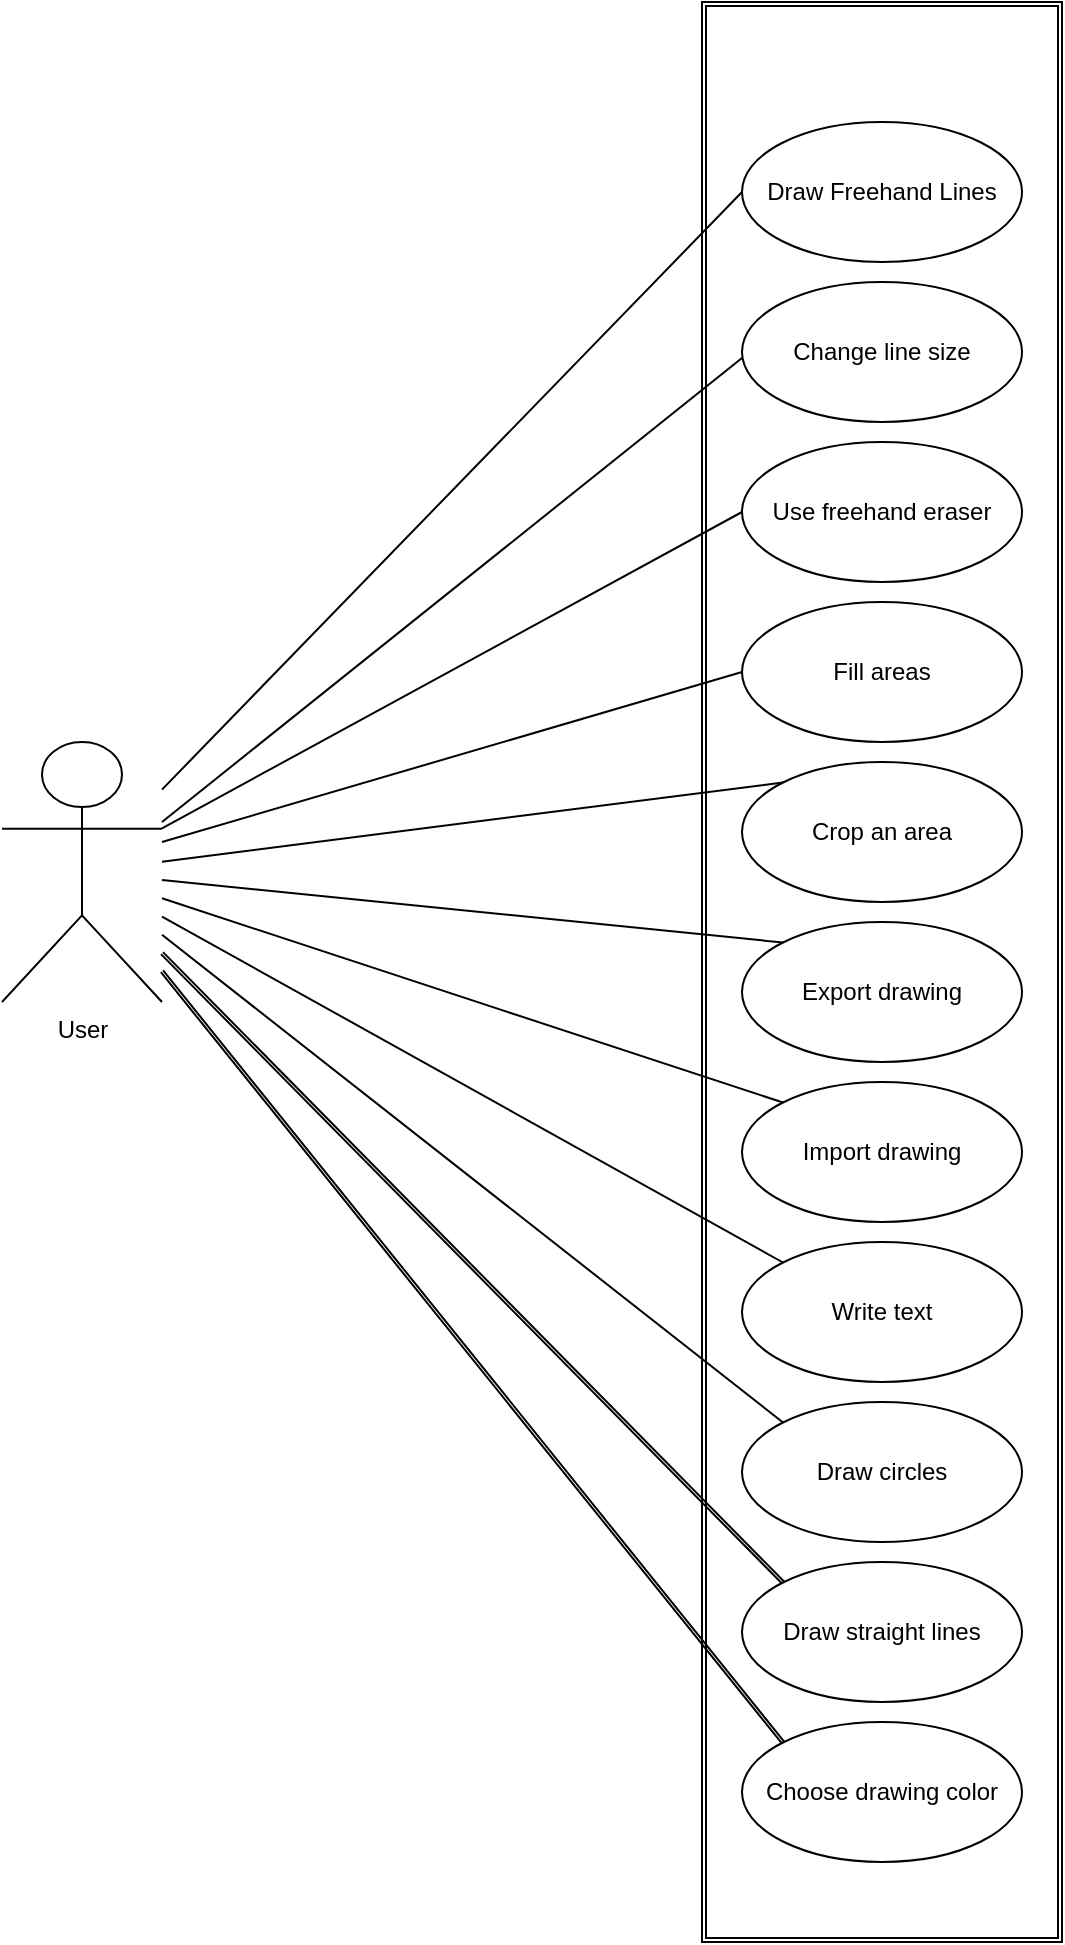 <mxfile version="21.7.4" type="device">
  <diagram id="C5RBs43oDa-KdzZeNtuy" name="Page-1">
    <mxGraphModel dx="2397" dy="1010" grid="1" gridSize="10" guides="1" tooltips="1" connect="1" arrows="1" fold="1" page="1" pageScale="1" pageWidth="827" pageHeight="1169" background="#ffffff" math="0" shadow="0">
      <root>
        <mxCell id="WIyWlLk6GJQsqaUBKTNV-0" />
        <mxCell id="WIyWlLk6GJQsqaUBKTNV-1" parent="WIyWlLk6GJQsqaUBKTNV-0" />
        <mxCell id="GcrdaZ_Lq4fHuDtqLXYL-16" value="&lt;h2&gt;&lt;br&gt;&lt;/h2&gt;" style="shape=ext;double=1;rounded=0;whiteSpace=wrap;html=1;direction=south;" vertex="1" parent="WIyWlLk6GJQsqaUBKTNV-1">
          <mxGeometry x="160" width="180" height="970" as="geometry" />
        </mxCell>
        <mxCell id="GcrdaZ_Lq4fHuDtqLXYL-0" value="User" style="shape=umlActor;verticalLabelPosition=bottom;verticalAlign=top;html=1;outlineConnect=0;labelBackgroundColor=none;" vertex="1" parent="WIyWlLk6GJQsqaUBKTNV-1">
          <mxGeometry x="-190" y="370" width="80" height="130" as="geometry" />
        </mxCell>
        <mxCell id="GcrdaZ_Lq4fHuDtqLXYL-41" style="edgeStyle=none;shape=link;rounded=0;orthogonalLoop=1;jettySize=auto;html=1;exitX=0;exitY=0.5;exitDx=0;exitDy=0;width=0;" edge="1" parent="WIyWlLk6GJQsqaUBKTNV-1" source="GcrdaZ_Lq4fHuDtqLXYL-2" target="GcrdaZ_Lq4fHuDtqLXYL-0">
          <mxGeometry relative="1" as="geometry" />
        </mxCell>
        <mxCell id="GcrdaZ_Lq4fHuDtqLXYL-2" value="Draw Freehand Lines" style="ellipse;whiteSpace=wrap;html=1;" vertex="1" parent="WIyWlLk6GJQsqaUBKTNV-1">
          <mxGeometry x="180" y="60" width="140" height="70" as="geometry" />
        </mxCell>
        <mxCell id="GcrdaZ_Lq4fHuDtqLXYL-38" style="edgeStyle=none;shape=link;rounded=0;orthogonalLoop=1;jettySize=auto;html=1;exitX=0;exitY=0;exitDx=0;exitDy=0;width=-1.429;" edge="1" parent="WIyWlLk6GJQsqaUBKTNV-1" source="GcrdaZ_Lq4fHuDtqLXYL-3" target="GcrdaZ_Lq4fHuDtqLXYL-0">
          <mxGeometry relative="1" as="geometry" />
        </mxCell>
        <mxCell id="GcrdaZ_Lq4fHuDtqLXYL-3" value="Choose drawing color" style="ellipse;whiteSpace=wrap;html=1;" vertex="1" parent="WIyWlLk6GJQsqaUBKTNV-1">
          <mxGeometry x="180" y="860" width="140" height="70" as="geometry" />
        </mxCell>
        <mxCell id="GcrdaZ_Lq4fHuDtqLXYL-37" style="edgeStyle=none;shape=link;rounded=0;orthogonalLoop=1;jettySize=auto;html=1;exitX=0;exitY=0;exitDx=0;exitDy=0;width=1.429;" edge="1" parent="WIyWlLk6GJQsqaUBKTNV-1" source="GcrdaZ_Lq4fHuDtqLXYL-4" target="GcrdaZ_Lq4fHuDtqLXYL-0">
          <mxGeometry relative="1" as="geometry" />
        </mxCell>
        <mxCell id="GcrdaZ_Lq4fHuDtqLXYL-4" value="Draw straight lines" style="ellipse;whiteSpace=wrap;html=1;" vertex="1" parent="WIyWlLk6GJQsqaUBKTNV-1">
          <mxGeometry x="180" y="780" width="140" height="70" as="geometry" />
        </mxCell>
        <mxCell id="GcrdaZ_Lq4fHuDtqLXYL-36" style="edgeStyle=none;shape=link;rounded=0;orthogonalLoop=1;jettySize=auto;html=1;exitX=0;exitY=0;exitDx=0;exitDy=0;width=0;" edge="1" parent="WIyWlLk6GJQsqaUBKTNV-1" source="GcrdaZ_Lq4fHuDtqLXYL-5" target="GcrdaZ_Lq4fHuDtqLXYL-0">
          <mxGeometry relative="1" as="geometry" />
        </mxCell>
        <mxCell id="GcrdaZ_Lq4fHuDtqLXYL-5" value="Draw circles" style="ellipse;whiteSpace=wrap;html=1;" vertex="1" parent="WIyWlLk6GJQsqaUBKTNV-1">
          <mxGeometry x="180" y="700" width="140" height="70" as="geometry" />
        </mxCell>
        <mxCell id="GcrdaZ_Lq4fHuDtqLXYL-40" style="edgeStyle=none;shape=link;rounded=0;orthogonalLoop=1;jettySize=auto;html=1;exitX=0;exitY=0.5;exitDx=0;exitDy=0;width=0;" edge="1" parent="WIyWlLk6GJQsqaUBKTNV-1" source="GcrdaZ_Lq4fHuDtqLXYL-6" target="GcrdaZ_Lq4fHuDtqLXYL-0">
          <mxGeometry relative="1" as="geometry" />
        </mxCell>
        <mxCell id="GcrdaZ_Lq4fHuDtqLXYL-6" value="Use freehand eraser" style="ellipse;whiteSpace=wrap;html=1;" vertex="1" parent="WIyWlLk6GJQsqaUBKTNV-1">
          <mxGeometry x="180" y="220" width="140" height="70" as="geometry" />
        </mxCell>
        <mxCell id="GcrdaZ_Lq4fHuDtqLXYL-27" style="edgeStyle=none;shape=link;rounded=0;orthogonalLoop=1;jettySize=auto;html=1;exitX=0;exitY=0.5;exitDx=0;exitDy=0;width=0;" edge="1" parent="WIyWlLk6GJQsqaUBKTNV-1">
          <mxGeometry relative="1" as="geometry">
            <mxPoint x="187.5" y="172" as="sourcePoint" />
            <mxPoint x="-110" y="410" as="targetPoint" />
          </mxGeometry>
        </mxCell>
        <mxCell id="GcrdaZ_Lq4fHuDtqLXYL-7" value="&lt;div&gt;Change line size&lt;/div&gt;" style="ellipse;whiteSpace=wrap;html=1;" vertex="1" parent="WIyWlLk6GJQsqaUBKTNV-1">
          <mxGeometry x="180" y="140" width="140" height="70" as="geometry" />
        </mxCell>
        <mxCell id="GcrdaZ_Lq4fHuDtqLXYL-39" style="edgeStyle=none;shape=link;rounded=0;orthogonalLoop=1;jettySize=auto;html=1;exitX=0;exitY=0.5;exitDx=0;exitDy=0;width=0;" edge="1" parent="WIyWlLk6GJQsqaUBKTNV-1" source="GcrdaZ_Lq4fHuDtqLXYL-8">
          <mxGeometry relative="1" as="geometry">
            <mxPoint x="-110" y="420" as="targetPoint" />
          </mxGeometry>
        </mxCell>
        <mxCell id="GcrdaZ_Lq4fHuDtqLXYL-8" value="Fill areas" style="ellipse;whiteSpace=wrap;html=1;" vertex="1" parent="WIyWlLk6GJQsqaUBKTNV-1">
          <mxGeometry x="180" y="300" width="140" height="70" as="geometry" />
        </mxCell>
        <mxCell id="GcrdaZ_Lq4fHuDtqLXYL-35" style="edgeStyle=none;shape=link;rounded=0;orthogonalLoop=1;jettySize=auto;html=1;exitX=0;exitY=0;exitDx=0;exitDy=0;width=0;" edge="1" parent="WIyWlLk6GJQsqaUBKTNV-1" source="GcrdaZ_Lq4fHuDtqLXYL-9" target="GcrdaZ_Lq4fHuDtqLXYL-0">
          <mxGeometry relative="1" as="geometry" />
        </mxCell>
        <mxCell id="GcrdaZ_Lq4fHuDtqLXYL-9" value="Write text" style="ellipse;whiteSpace=wrap;html=1;" vertex="1" parent="WIyWlLk6GJQsqaUBKTNV-1">
          <mxGeometry x="180" y="620" width="140" height="70" as="geometry" />
        </mxCell>
        <mxCell id="GcrdaZ_Lq4fHuDtqLXYL-31" style="edgeStyle=none;shape=link;rounded=0;orthogonalLoop=1;jettySize=auto;html=1;exitX=0;exitY=0;exitDx=0;exitDy=0;width=0;" edge="1" parent="WIyWlLk6GJQsqaUBKTNV-1" source="GcrdaZ_Lq4fHuDtqLXYL-11" target="GcrdaZ_Lq4fHuDtqLXYL-0">
          <mxGeometry relative="1" as="geometry" />
        </mxCell>
        <mxCell id="GcrdaZ_Lq4fHuDtqLXYL-11" value="Crop an area" style="ellipse;whiteSpace=wrap;html=1;" vertex="1" parent="WIyWlLk6GJQsqaUBKTNV-1">
          <mxGeometry x="180" y="380" width="140" height="70" as="geometry" />
        </mxCell>
        <mxCell id="GcrdaZ_Lq4fHuDtqLXYL-34" style="edgeStyle=none;shape=link;rounded=0;orthogonalLoop=1;jettySize=auto;html=1;exitX=0;exitY=0;exitDx=0;exitDy=0;width=0;" edge="1" parent="WIyWlLk6GJQsqaUBKTNV-1" source="GcrdaZ_Lq4fHuDtqLXYL-12" target="GcrdaZ_Lq4fHuDtqLXYL-0">
          <mxGeometry relative="1" as="geometry" />
        </mxCell>
        <mxCell id="GcrdaZ_Lq4fHuDtqLXYL-12" value="Import drawing" style="ellipse;whiteSpace=wrap;html=1;" vertex="1" parent="WIyWlLk6GJQsqaUBKTNV-1">
          <mxGeometry x="180" y="540" width="140" height="70" as="geometry" />
        </mxCell>
        <mxCell id="GcrdaZ_Lq4fHuDtqLXYL-32" style="edgeStyle=none;shape=link;rounded=0;orthogonalLoop=1;jettySize=auto;html=1;exitX=0;exitY=0;exitDx=0;exitDy=0;width=0;" edge="1" parent="WIyWlLk6GJQsqaUBKTNV-1" source="GcrdaZ_Lq4fHuDtqLXYL-13" target="GcrdaZ_Lq4fHuDtqLXYL-0">
          <mxGeometry relative="1" as="geometry" />
        </mxCell>
        <mxCell id="GcrdaZ_Lq4fHuDtqLXYL-13" value="Export drawing" style="ellipse;whiteSpace=wrap;html=1;" vertex="1" parent="WIyWlLk6GJQsqaUBKTNV-1">
          <mxGeometry x="180" y="460" width="140" height="70" as="geometry" />
        </mxCell>
      </root>
    </mxGraphModel>
  </diagram>
</mxfile>
